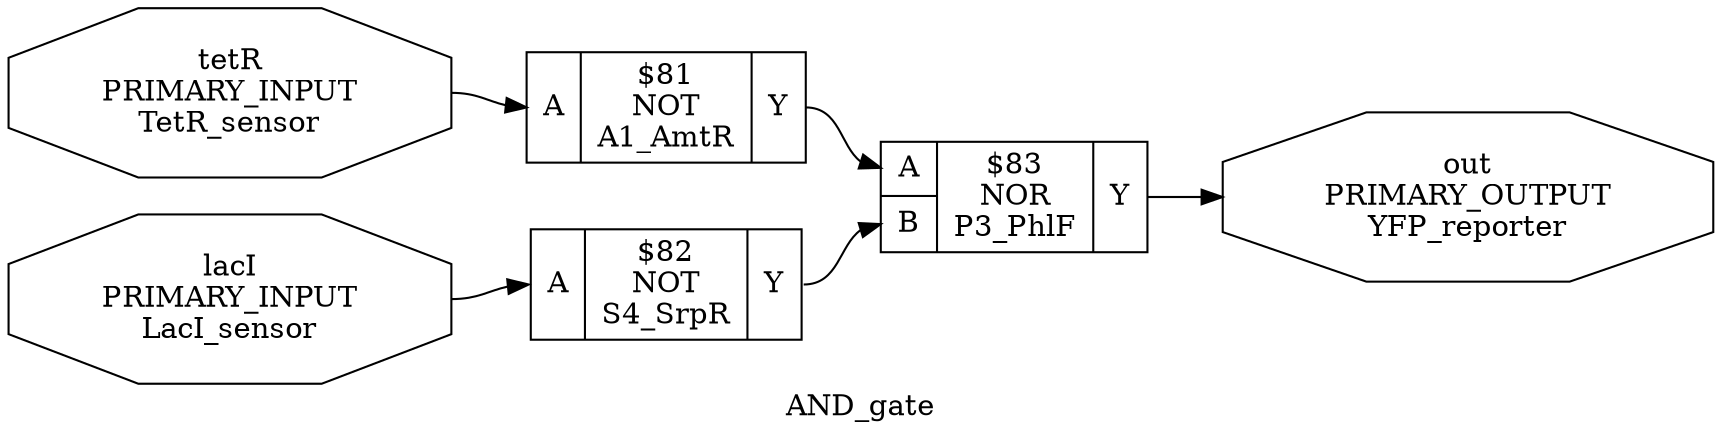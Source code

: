digraph "AND_gate" {
label="AND_gate";
rankdir="LR";
remincross=true;
n3 [ shape=octagon, label="lacI\nPRIMARY_INPUT\nLacI_sensor", fontcolor="black" ];
n4 [ shape=octagon, label="out\nPRIMARY_OUTPUT\nYFP_reporter", fontcolor="black" ];
n5 [ shape=octagon, label="tetR\nPRIMARY_INPUT\nTetR_sensor", fontcolor="black" ];
c8 [ shape=record, label="{{<p6> A}|$81\nNOT\nA1_AmtR|{<p7> Y}}",  ];
c9 [ shape=record, label="{{<p6> A}|$82\nNOT\nS4_SrpR|{<p7> Y}}",  ];
c11 [ shape=record, label="{{<p6> A|<p10> B}|$83\nNOR\nP3_PhlF|{<p7> Y}}",  ];
c8:p7:e -> c11:p6:w [color="black", fontcolor="black", label=""];
c9:p7:e -> c11:p10:w [color="black", fontcolor="black", label=""];
n3:e -> c9:p6:w [color="black", fontcolor="black", label=""];
c11:p7:e -> n4:w [color="black", fontcolor="black", label=""];
n5:e -> c8:p6:w [color="black", fontcolor="black", label=""];
}
